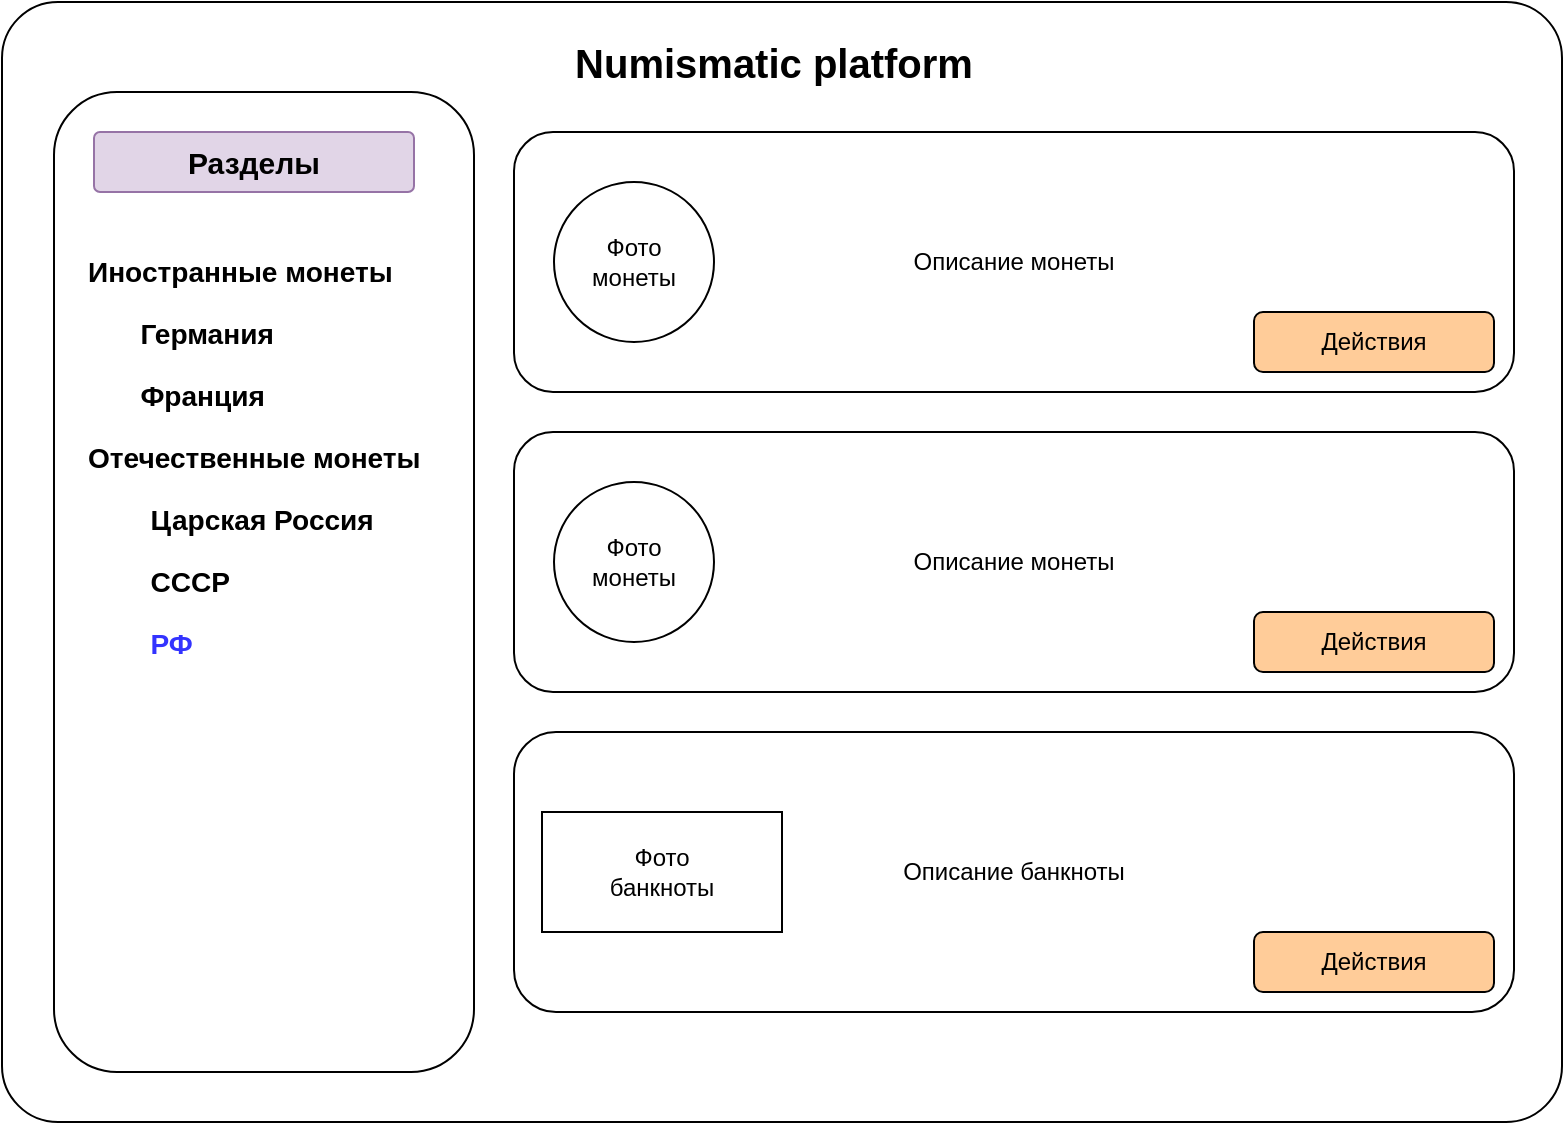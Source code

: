 <mxfile version="24.2.5" type="device">
  <diagram name="Страница — 1" id="c8JkWPvddxATss24pUBj">
    <mxGraphModel dx="1114" dy="1027" grid="1" gridSize="10" guides="1" tooltips="1" connect="1" arrows="1" fold="1" page="1" pageScale="1" pageWidth="827" pageHeight="1169" math="0" shadow="0">
      <root>
        <mxCell id="0" />
        <mxCell id="1" parent="0" />
        <mxCell id="3YsPAv_4BOveMF74R4s5-1" value="" style="rounded=1;whiteSpace=wrap;html=1;arcSize=5;" vertex="1" parent="1">
          <mxGeometry x="24" y="45" width="780" height="560" as="geometry" />
        </mxCell>
        <mxCell id="3YsPAv_4BOveMF74R4s5-2" value="" style="rounded=1;whiteSpace=wrap;html=1;" vertex="1" parent="1">
          <mxGeometry x="50" y="90" width="210" height="490" as="geometry" />
        </mxCell>
        <mxCell id="3YsPAv_4BOveMF74R4s5-4" value="&lt;b&gt;&lt;font style=&quot;font-size: 20px;&quot;&gt;Numismatic platform&lt;/font&gt;&lt;/b&gt;" style="text;html=1;align=center;verticalAlign=middle;whiteSpace=wrap;rounded=0;" vertex="1" parent="1">
          <mxGeometry x="40" y="60" width="740" height="30" as="geometry" />
        </mxCell>
        <mxCell id="3YsPAv_4BOveMF74R4s5-6" value="&lt;b&gt;&lt;font style=&quot;font-size: 15px;&quot;&gt;Разделы&lt;/font&gt;&lt;/b&gt;" style="text;html=1;align=center;verticalAlign=middle;whiteSpace=wrap;rounded=1;fillColor=#e1d5e7;strokeColor=#9673a6;arcSize=10;" vertex="1" parent="1">
          <mxGeometry x="70" y="110" width="160" height="30" as="geometry" />
        </mxCell>
        <mxCell id="3YsPAv_4BOveMF74R4s5-7" value="&lt;h3 style=&quot;padding-left: 5px;&quot;&gt;Иностранные монеты&lt;/h3&gt;&lt;h3 style=&quot;padding-left: 0px;&quot;&gt;&lt;span style=&quot;white-space: pre;&quot;&gt;&#x9;&lt;/span&gt;Германия&lt;br&gt;&lt;/h3&gt;&lt;h3 style=&quot;padding-right: 0px;&quot;&gt;&lt;span style=&quot;white-space: pre;&quot;&gt;&#x9;&lt;/span&gt;Франция&lt;/h3&gt;&lt;h3 style=&quot;padding-left: 5px;&quot;&gt;Отечественные монеты&lt;br&gt;&lt;/h3&gt;&lt;h3 style=&quot;padding-left: 5px;&quot;&gt;&lt;span style=&quot;white-space: pre;&quot;&gt;&#x9;&lt;/span&gt;Царская Россия&lt;/h3&gt;&lt;h3 style=&quot;padding-left: 5px;&quot;&gt;&lt;span style=&quot;white-space: pre;&quot;&gt;&#x9;&lt;/span&gt;СССР&lt;/h3&gt;&lt;h3 style=&quot;padding-left: 5px;&quot;&gt;&lt;span style=&quot;white-space: pre;&quot;&gt;&#x9;&lt;/span&gt;&lt;font color=&quot;#3333ff&quot;&gt;РФ&lt;/font&gt;&lt;/h3&gt;&lt;div style=&quot;&quot;&gt;&lt;br&gt;&lt;/div&gt;" style="text;html=1;align=left;verticalAlign=middle;whiteSpace=wrap;rounded=0;" vertex="1" parent="1">
          <mxGeometry x="60" y="160" width="180" height="240" as="geometry" />
        </mxCell>
        <mxCell id="3YsPAv_4BOveMF74R4s5-11" value="Описание монеты" style="rounded=1;whiteSpace=wrap;html=1;" vertex="1" parent="1">
          <mxGeometry x="280" y="110" width="500" height="130" as="geometry" />
        </mxCell>
        <mxCell id="3YsPAv_4BOveMF74R4s5-13" value="Описание монеты" style="rounded=1;whiteSpace=wrap;html=1;" vertex="1" parent="1">
          <mxGeometry x="280" y="260" width="500" height="130" as="geometry" />
        </mxCell>
        <mxCell id="3YsPAv_4BOveMF74R4s5-14" value="Описание банкноты" style="rounded=1;whiteSpace=wrap;html=1;" vertex="1" parent="1">
          <mxGeometry x="280" y="410" width="500" height="140" as="geometry" />
        </mxCell>
        <mxCell id="3YsPAv_4BOveMF74R4s5-15" value="Фото&lt;br&gt;&lt;div&gt;монеты&lt;/div&gt;" style="ellipse;whiteSpace=wrap;html=1;aspect=fixed;" vertex="1" parent="1">
          <mxGeometry x="300" y="135" width="80" height="80" as="geometry" />
        </mxCell>
        <mxCell id="3YsPAv_4BOveMF74R4s5-16" value="Фото&lt;br&gt;монеты" style="ellipse;whiteSpace=wrap;html=1;aspect=fixed;" vertex="1" parent="1">
          <mxGeometry x="300" y="285" width="80" height="80" as="geometry" />
        </mxCell>
        <mxCell id="3YsPAv_4BOveMF74R4s5-18" value="Фото&lt;div&gt;банкноты&lt;/div&gt;" style="rounded=0;whiteSpace=wrap;html=1;" vertex="1" parent="1">
          <mxGeometry x="294" y="450" width="120" height="60" as="geometry" />
        </mxCell>
        <mxCell id="3YsPAv_4BOveMF74R4s5-19" value="Действия" style="rounded=1;whiteSpace=wrap;html=1;fillColor=#FFCC99;" vertex="1" parent="1">
          <mxGeometry x="650" y="200" width="120" height="30" as="geometry" />
        </mxCell>
        <mxCell id="3YsPAv_4BOveMF74R4s5-20" value="Действия" style="rounded=1;whiteSpace=wrap;html=1;fillColor=#FFCC99;" vertex="1" parent="1">
          <mxGeometry x="650" y="350" width="120" height="30" as="geometry" />
        </mxCell>
        <mxCell id="3YsPAv_4BOveMF74R4s5-21" value="Действия" style="rounded=1;whiteSpace=wrap;html=1;fillColor=#FFCC99;" vertex="1" parent="1">
          <mxGeometry x="650" y="510" width="120" height="30" as="geometry" />
        </mxCell>
      </root>
    </mxGraphModel>
  </diagram>
</mxfile>
